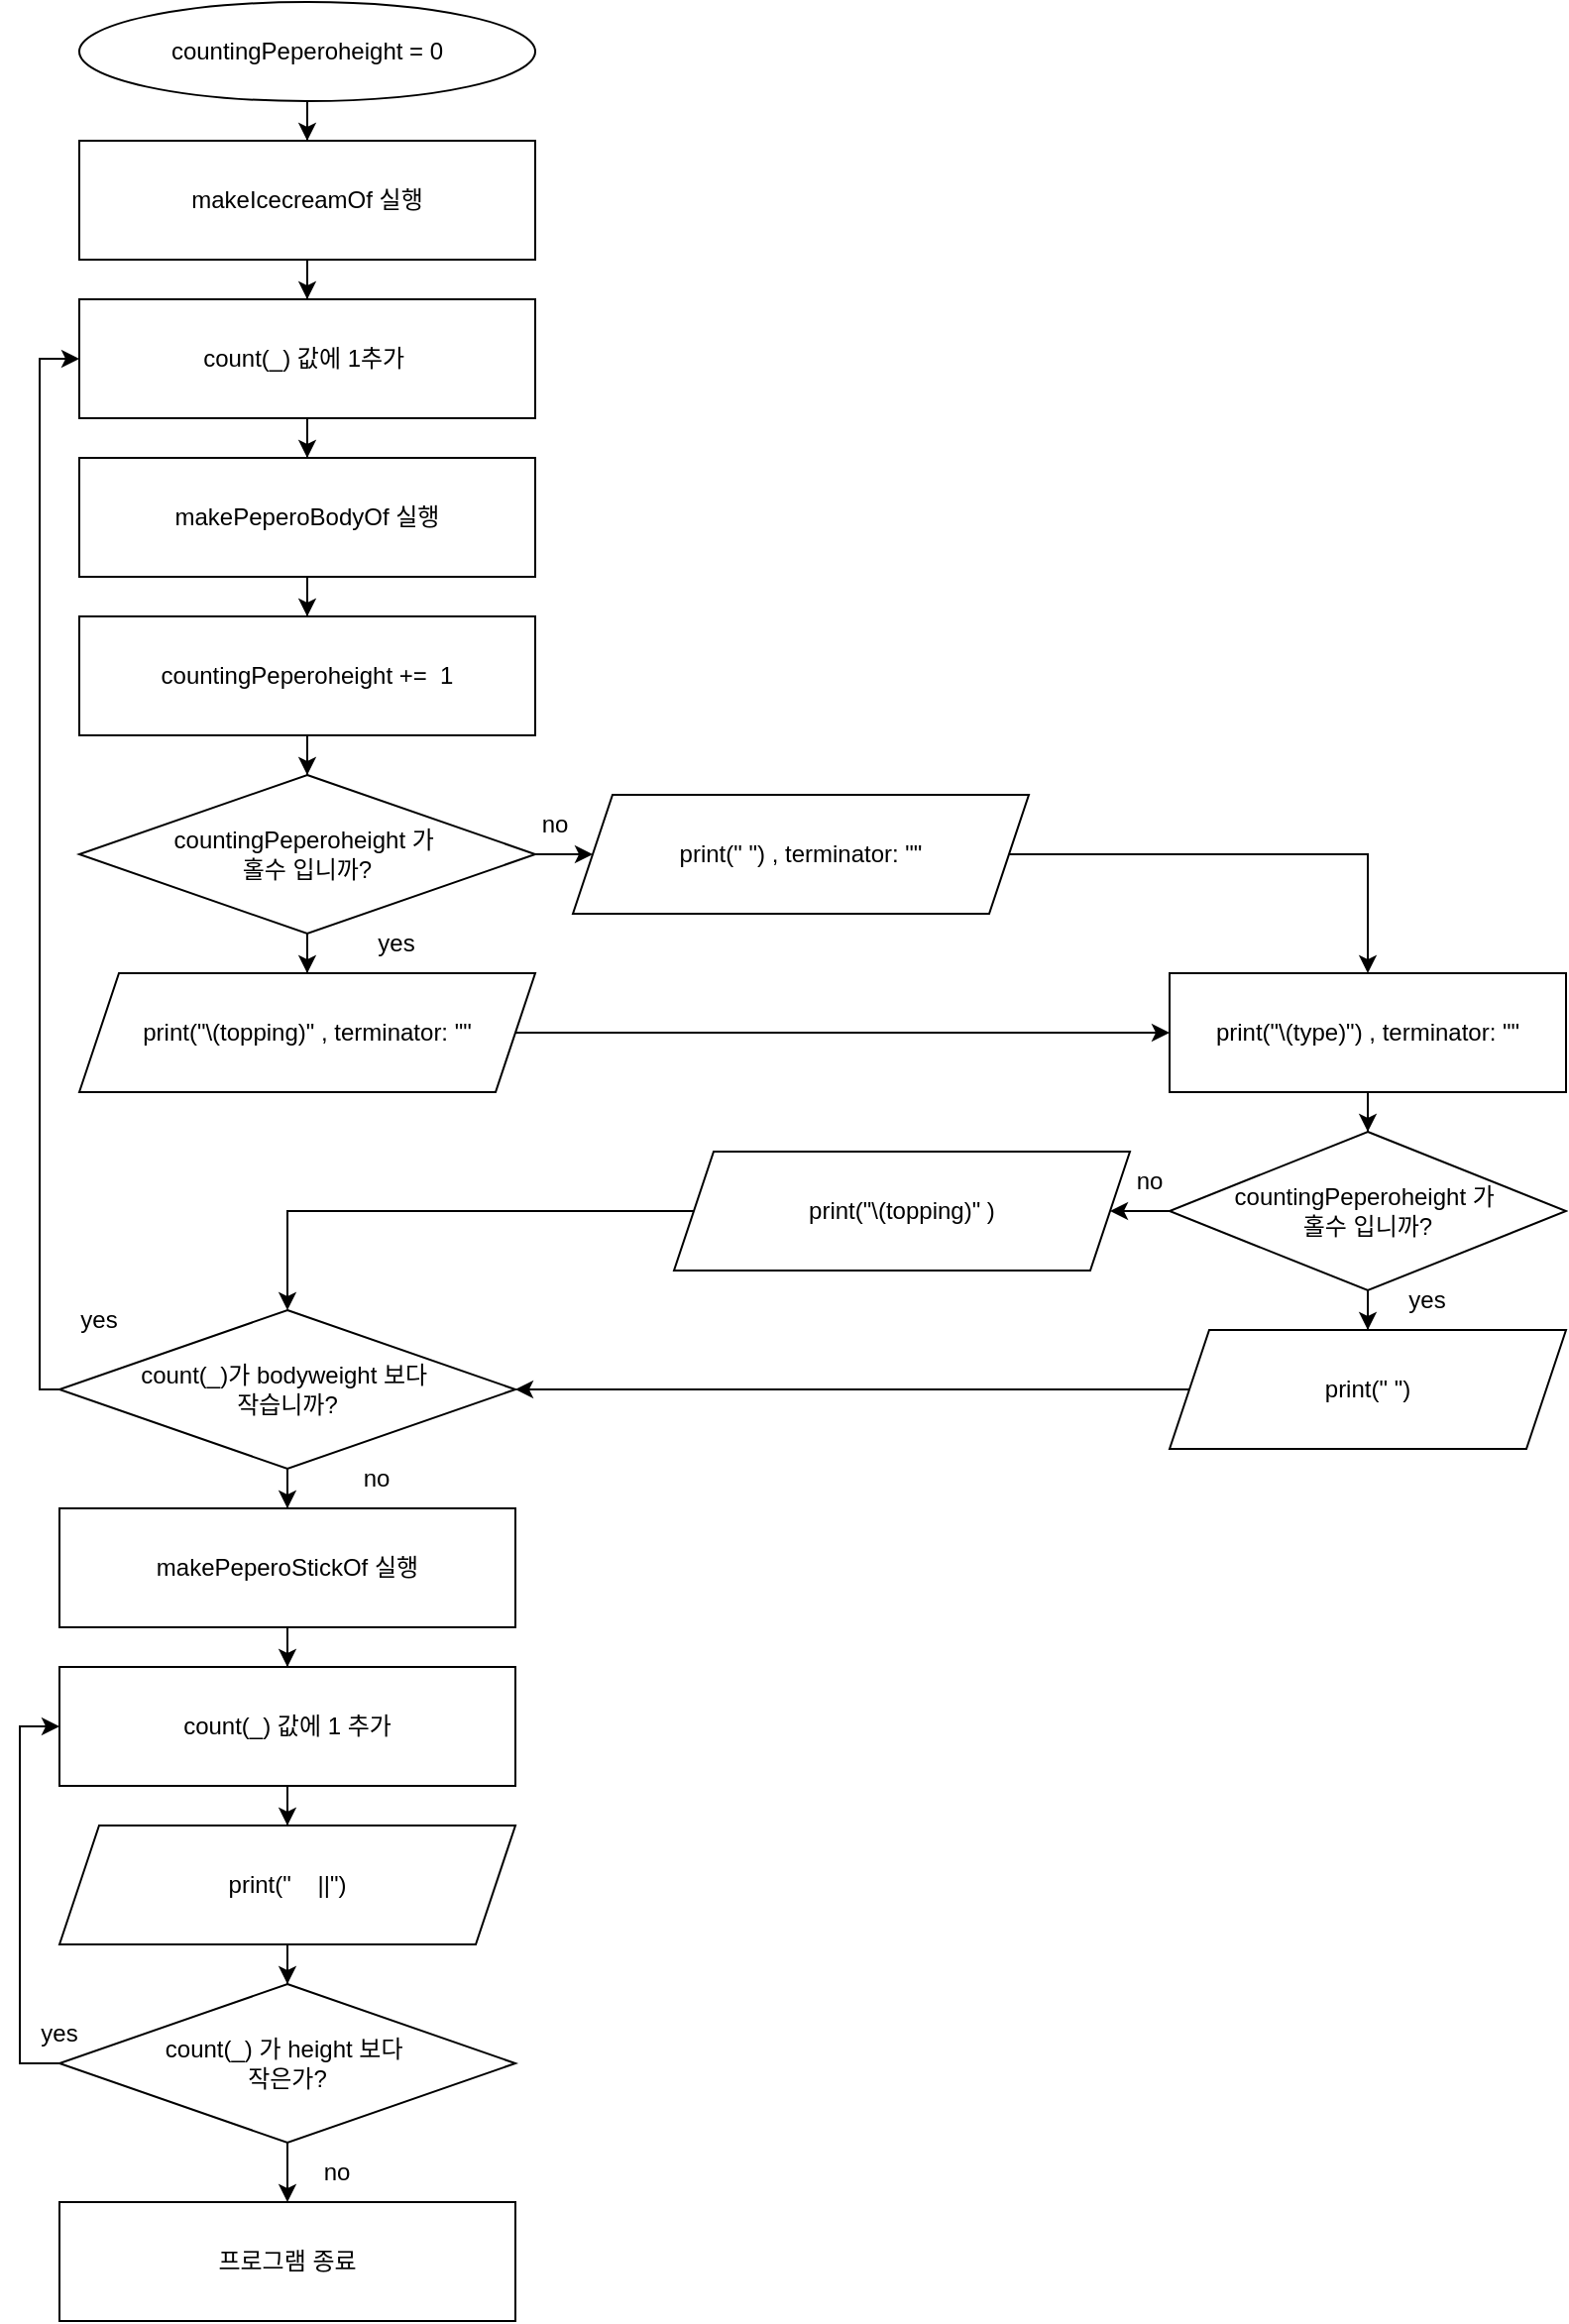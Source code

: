 <mxfile version="17.4.6" type="github">
  <diagram id="sYEqaUmIaJ6EkYhpUy6w" name="Page-1">
    <mxGraphModel dx="830" dy="574" grid="1" gridSize="10" guides="1" tooltips="1" connect="1" arrows="1" fold="1" page="1" pageScale="1" pageWidth="827" pageHeight="1169" math="0" shadow="0">
      <root>
        <mxCell id="0" />
        <mxCell id="1" parent="0" />
        <mxCell id="WH_KZMbTh99QJdh1wqXS-12" style="edgeStyle=orthogonalEdgeStyle;rounded=0;orthogonalLoop=1;jettySize=auto;html=1;entryX=0.5;entryY=0;entryDx=0;entryDy=0;" edge="1" parent="1" source="WH_KZMbTh99QJdh1wqXS-1" target="WH_KZMbTh99QJdh1wqXS-2">
          <mxGeometry relative="1" as="geometry" />
        </mxCell>
        <mxCell id="WH_KZMbTh99QJdh1wqXS-1" value="countingPeperoheight = 0" style="ellipse;whiteSpace=wrap;html=1;" vertex="1" parent="1">
          <mxGeometry x="50" y="10" width="230" height="50" as="geometry" />
        </mxCell>
        <mxCell id="WH_KZMbTh99QJdh1wqXS-13" style="edgeStyle=orthogonalEdgeStyle;rounded=0;orthogonalLoop=1;jettySize=auto;html=1;" edge="1" parent="1" source="WH_KZMbTh99QJdh1wqXS-2" target="WH_KZMbTh99QJdh1wqXS-4">
          <mxGeometry relative="1" as="geometry" />
        </mxCell>
        <mxCell id="WH_KZMbTh99QJdh1wqXS-2" value="makeIcecreamOf 실행" style="rounded=0;whiteSpace=wrap;html=1;" vertex="1" parent="1">
          <mxGeometry x="50" y="80" width="230" height="60" as="geometry" />
        </mxCell>
        <mxCell id="WH_KZMbTh99QJdh1wqXS-9" value="" style="edgeStyle=orthogonalEdgeStyle;rounded=0;orthogonalLoop=1;jettySize=auto;html=1;" edge="1" parent="1" source="WH_KZMbTh99QJdh1wqXS-4" target="WH_KZMbTh99QJdh1wqXS-8">
          <mxGeometry relative="1" as="geometry" />
        </mxCell>
        <mxCell id="WH_KZMbTh99QJdh1wqXS-4" value="count(_) 값에 1추가&amp;nbsp;" style="rounded=0;whiteSpace=wrap;html=1;" vertex="1" parent="1">
          <mxGeometry x="50" y="160" width="230" height="60" as="geometry" />
        </mxCell>
        <mxCell id="WH_KZMbTh99QJdh1wqXS-15" style="edgeStyle=orthogonalEdgeStyle;rounded=0;orthogonalLoop=1;jettySize=auto;html=1;" edge="1" parent="1" source="WH_KZMbTh99QJdh1wqXS-6" target="WH_KZMbTh99QJdh1wqXS-10">
          <mxGeometry relative="1" as="geometry" />
        </mxCell>
        <mxCell id="WH_KZMbTh99QJdh1wqXS-6" value="&lt;span&gt;countingPeperoheight += &amp;nbsp;1&lt;/span&gt;" style="rounded=0;whiteSpace=wrap;html=1;" vertex="1" parent="1">
          <mxGeometry x="50" y="320" width="230" height="60" as="geometry" />
        </mxCell>
        <mxCell id="WH_KZMbTh99QJdh1wqXS-14" style="edgeStyle=orthogonalEdgeStyle;rounded=0;orthogonalLoop=1;jettySize=auto;html=1;" edge="1" parent="1" source="WH_KZMbTh99QJdh1wqXS-8" target="WH_KZMbTh99QJdh1wqXS-6">
          <mxGeometry relative="1" as="geometry" />
        </mxCell>
        <mxCell id="WH_KZMbTh99QJdh1wqXS-8" value="makePeperoBodyOf 실행" style="rounded=0;whiteSpace=wrap;html=1;" vertex="1" parent="1">
          <mxGeometry x="50" y="240" width="230" height="60" as="geometry" />
        </mxCell>
        <mxCell id="WH_KZMbTh99QJdh1wqXS-16" style="edgeStyle=orthogonalEdgeStyle;rounded=0;orthogonalLoop=1;jettySize=auto;html=1;entryX=0.5;entryY=0;entryDx=0;entryDy=0;" edge="1" parent="1" source="WH_KZMbTh99QJdh1wqXS-10" target="WH_KZMbTh99QJdh1wqXS-11">
          <mxGeometry relative="1" as="geometry" />
        </mxCell>
        <mxCell id="WH_KZMbTh99QJdh1wqXS-18" style="edgeStyle=orthogonalEdgeStyle;rounded=0;orthogonalLoop=1;jettySize=auto;html=1;" edge="1" parent="1" source="WH_KZMbTh99QJdh1wqXS-10" target="WH_KZMbTh99QJdh1wqXS-17">
          <mxGeometry relative="1" as="geometry" />
        </mxCell>
        <mxCell id="WH_KZMbTh99QJdh1wqXS-10" value="&lt;span&gt;countingPeperoheight 가&amp;nbsp;&lt;br&gt;홀수 입니까?&lt;br&gt;&lt;/span&gt;" style="rhombus;whiteSpace=wrap;html=1;" vertex="1" parent="1">
          <mxGeometry x="50" y="400" width="230" height="80" as="geometry" />
        </mxCell>
        <mxCell id="WH_KZMbTh99QJdh1wqXS-23" style="edgeStyle=orthogonalEdgeStyle;rounded=0;orthogonalLoop=1;jettySize=auto;html=1;" edge="1" parent="1" source="WH_KZMbTh99QJdh1wqXS-11" target="WH_KZMbTh99QJdh1wqXS-22">
          <mxGeometry relative="1" as="geometry" />
        </mxCell>
        <mxCell id="WH_KZMbTh99QJdh1wqXS-11" value="print(&quot;\(topping)&quot; , terminator: &quot;&quot;" style="shape=parallelogram;perimeter=parallelogramPerimeter;whiteSpace=wrap;html=1;fixedSize=1;" vertex="1" parent="1">
          <mxGeometry x="50" y="500" width="230" height="60" as="geometry" />
        </mxCell>
        <mxCell id="WH_KZMbTh99QJdh1wqXS-24" style="edgeStyle=orthogonalEdgeStyle;rounded=0;orthogonalLoop=1;jettySize=auto;html=1;" edge="1" parent="1" source="WH_KZMbTh99QJdh1wqXS-17" target="WH_KZMbTh99QJdh1wqXS-22">
          <mxGeometry relative="1" as="geometry">
            <mxPoint x="720.0" y="440" as="targetPoint" />
          </mxGeometry>
        </mxCell>
        <mxCell id="WH_KZMbTh99QJdh1wqXS-17" value="print(&quot; &quot;) , terminator: &quot;&quot;" style="shape=parallelogram;perimeter=parallelogramPerimeter;whiteSpace=wrap;html=1;fixedSize=1;" vertex="1" parent="1">
          <mxGeometry x="299" y="410" width="230" height="60" as="geometry" />
        </mxCell>
        <mxCell id="WH_KZMbTh99QJdh1wqXS-19" value="yes" style="text;html=1;strokeColor=none;fillColor=none;align=center;verticalAlign=middle;whiteSpace=wrap;rounded=0;" vertex="1" parent="1">
          <mxGeometry x="180" y="470" width="60" height="30" as="geometry" />
        </mxCell>
        <mxCell id="WH_KZMbTh99QJdh1wqXS-21" value="no" style="text;html=1;strokeColor=none;fillColor=none;align=center;verticalAlign=middle;whiteSpace=wrap;rounded=0;" vertex="1" parent="1">
          <mxGeometry x="260" y="410" width="60" height="30" as="geometry" />
        </mxCell>
        <mxCell id="WH_KZMbTh99QJdh1wqXS-27" style="edgeStyle=orthogonalEdgeStyle;rounded=0;orthogonalLoop=1;jettySize=auto;html=1;" edge="1" parent="1" source="WH_KZMbTh99QJdh1wqXS-22" target="WH_KZMbTh99QJdh1wqXS-25">
          <mxGeometry relative="1" as="geometry" />
        </mxCell>
        <mxCell id="WH_KZMbTh99QJdh1wqXS-22" value="print(&quot;\(type)&quot;) , terminator: &quot;&quot;" style="rounded=0;whiteSpace=wrap;html=1;" vertex="1" parent="1">
          <mxGeometry x="600" y="500" width="200" height="60" as="geometry" />
        </mxCell>
        <mxCell id="WH_KZMbTh99QJdh1wqXS-29" style="edgeStyle=orthogonalEdgeStyle;rounded=0;orthogonalLoop=1;jettySize=auto;html=1;entryX=0.5;entryY=0;entryDx=0;entryDy=0;" edge="1" parent="1" source="WH_KZMbTh99QJdh1wqXS-25" target="WH_KZMbTh99QJdh1wqXS-28">
          <mxGeometry relative="1" as="geometry" />
        </mxCell>
        <mxCell id="WH_KZMbTh99QJdh1wqXS-31" style="edgeStyle=orthogonalEdgeStyle;rounded=0;orthogonalLoop=1;jettySize=auto;html=1;entryX=1;entryY=0.5;entryDx=0;entryDy=0;" edge="1" parent="1" source="WH_KZMbTh99QJdh1wqXS-25" target="WH_KZMbTh99QJdh1wqXS-30">
          <mxGeometry relative="1" as="geometry" />
        </mxCell>
        <mxCell id="WH_KZMbTh99QJdh1wqXS-25" value="&lt;span&gt;countingPeperoheight 가&amp;nbsp;&lt;/span&gt;&lt;br&gt;&lt;span&gt;홀수 입니까?&lt;/span&gt;" style="rhombus;whiteSpace=wrap;html=1;" vertex="1" parent="1">
          <mxGeometry x="600" y="580" width="200" height="80" as="geometry" />
        </mxCell>
        <mxCell id="WH_KZMbTh99QJdh1wqXS-38" style="edgeStyle=orthogonalEdgeStyle;rounded=0;orthogonalLoop=1;jettySize=auto;html=1;entryX=1;entryY=0.5;entryDx=0;entryDy=0;" edge="1" parent="1" source="WH_KZMbTh99QJdh1wqXS-28" target="WH_KZMbTh99QJdh1wqXS-36">
          <mxGeometry relative="1" as="geometry" />
        </mxCell>
        <mxCell id="WH_KZMbTh99QJdh1wqXS-28" value="print(&quot; &quot;)" style="shape=parallelogram;perimeter=parallelogramPerimeter;whiteSpace=wrap;html=1;fixedSize=1;" vertex="1" parent="1">
          <mxGeometry x="600" y="680" width="200" height="60" as="geometry" />
        </mxCell>
        <mxCell id="WH_KZMbTh99QJdh1wqXS-39" style="edgeStyle=orthogonalEdgeStyle;rounded=0;orthogonalLoop=1;jettySize=auto;html=1;entryX=0.5;entryY=0;entryDx=0;entryDy=0;" edge="1" parent="1" source="WH_KZMbTh99QJdh1wqXS-30" target="WH_KZMbTh99QJdh1wqXS-36">
          <mxGeometry relative="1" as="geometry" />
        </mxCell>
        <mxCell id="WH_KZMbTh99QJdh1wqXS-30" value="print(&quot;\(topping)&quot; )" style="shape=parallelogram;perimeter=parallelogramPerimeter;whiteSpace=wrap;html=1;fixedSize=1;" vertex="1" parent="1">
          <mxGeometry x="350" y="590" width="230" height="60" as="geometry" />
        </mxCell>
        <mxCell id="WH_KZMbTh99QJdh1wqXS-33" value="yes" style="text;html=1;strokeColor=none;fillColor=none;align=center;verticalAlign=middle;whiteSpace=wrap;rounded=0;" vertex="1" parent="1">
          <mxGeometry x="700" y="650" width="60" height="30" as="geometry" />
        </mxCell>
        <mxCell id="WH_KZMbTh99QJdh1wqXS-35" value="no" style="text;html=1;strokeColor=none;fillColor=none;align=center;verticalAlign=middle;whiteSpace=wrap;rounded=0;" vertex="1" parent="1">
          <mxGeometry x="560" y="590" width="60" height="30" as="geometry" />
        </mxCell>
        <mxCell id="WH_KZMbTh99QJdh1wqXS-37" style="edgeStyle=orthogonalEdgeStyle;rounded=0;orthogonalLoop=1;jettySize=auto;html=1;entryX=0;entryY=0.5;entryDx=0;entryDy=0;" edge="1" parent="1" source="WH_KZMbTh99QJdh1wqXS-36" target="WH_KZMbTh99QJdh1wqXS-4">
          <mxGeometry relative="1" as="geometry">
            <mxPoint x="20" y="180" as="targetPoint" />
            <Array as="points">
              <mxPoint x="30" y="710" />
              <mxPoint x="30" y="190" />
            </Array>
          </mxGeometry>
        </mxCell>
        <mxCell id="WH_KZMbTh99QJdh1wqXS-44" style="edgeStyle=orthogonalEdgeStyle;rounded=0;orthogonalLoop=1;jettySize=auto;html=1;entryX=0.5;entryY=0;entryDx=0;entryDy=0;" edge="1" parent="1" source="WH_KZMbTh99QJdh1wqXS-36" target="WH_KZMbTh99QJdh1wqXS-43">
          <mxGeometry relative="1" as="geometry" />
        </mxCell>
        <mxCell id="WH_KZMbTh99QJdh1wqXS-36" value="&lt;span&gt;count(_)가&amp;nbsp;bodyweight 보다&amp;nbsp;&lt;br&gt;작습니까?&lt;br&gt;&lt;/span&gt;" style="rhombus;whiteSpace=wrap;html=1;" vertex="1" parent="1">
          <mxGeometry x="40" y="670" width="230" height="80" as="geometry" />
        </mxCell>
        <mxCell id="WH_KZMbTh99QJdh1wqXS-40" value="yes" style="text;html=1;strokeColor=none;fillColor=none;align=center;verticalAlign=middle;whiteSpace=wrap;rounded=0;" vertex="1" parent="1">
          <mxGeometry x="30" y="660" width="60" height="30" as="geometry" />
        </mxCell>
        <mxCell id="WH_KZMbTh99QJdh1wqXS-42" value="no" style="text;html=1;strokeColor=none;fillColor=none;align=center;verticalAlign=middle;whiteSpace=wrap;rounded=0;" vertex="1" parent="1">
          <mxGeometry x="170" y="740" width="60" height="30" as="geometry" />
        </mxCell>
        <mxCell id="WH_KZMbTh99QJdh1wqXS-56" style="edgeStyle=orthogonalEdgeStyle;rounded=0;orthogonalLoop=1;jettySize=auto;html=1;entryX=0.5;entryY=0;entryDx=0;entryDy=0;" edge="1" parent="1" source="WH_KZMbTh99QJdh1wqXS-43" target="WH_KZMbTh99QJdh1wqXS-45">
          <mxGeometry relative="1" as="geometry" />
        </mxCell>
        <mxCell id="WH_KZMbTh99QJdh1wqXS-43" value="makePeperoStickOf 실행" style="rounded=0;whiteSpace=wrap;html=1;" vertex="1" parent="1">
          <mxGeometry x="40" y="770" width="230" height="60" as="geometry" />
        </mxCell>
        <mxCell id="WH_KZMbTh99QJdh1wqXS-57" style="edgeStyle=orthogonalEdgeStyle;rounded=0;orthogonalLoop=1;jettySize=auto;html=1;entryX=0.5;entryY=0;entryDx=0;entryDy=0;" edge="1" parent="1" source="WH_KZMbTh99QJdh1wqXS-45" target="WH_KZMbTh99QJdh1wqXS-48">
          <mxGeometry relative="1" as="geometry" />
        </mxCell>
        <mxCell id="WH_KZMbTh99QJdh1wqXS-45" value="count(_) 값에 1 추가" style="rounded=0;whiteSpace=wrap;html=1;" vertex="1" parent="1">
          <mxGeometry x="40" y="850" width="230" height="60" as="geometry" />
        </mxCell>
        <mxCell id="WH_KZMbTh99QJdh1wqXS-58" style="edgeStyle=orthogonalEdgeStyle;rounded=0;orthogonalLoop=1;jettySize=auto;html=1;entryX=0.5;entryY=0;entryDx=0;entryDy=0;" edge="1" parent="1" source="WH_KZMbTh99QJdh1wqXS-48" target="WH_KZMbTh99QJdh1wqXS-49">
          <mxGeometry relative="1" as="geometry" />
        </mxCell>
        <mxCell id="WH_KZMbTh99QJdh1wqXS-48" value="print(&quot; &amp;nbsp; &amp;nbsp;||&quot;)" style="shape=parallelogram;perimeter=parallelogramPerimeter;whiteSpace=wrap;html=1;fixedSize=1;" vertex="1" parent="1">
          <mxGeometry x="40" y="930" width="230" height="60" as="geometry" />
        </mxCell>
        <mxCell id="WH_KZMbTh99QJdh1wqXS-51" style="edgeStyle=orthogonalEdgeStyle;rounded=0;orthogonalLoop=1;jettySize=auto;html=1;entryX=0;entryY=0.5;entryDx=0;entryDy=0;" edge="1" parent="1" source="WH_KZMbTh99QJdh1wqXS-49" target="WH_KZMbTh99QJdh1wqXS-45">
          <mxGeometry relative="1" as="geometry">
            <Array as="points">
              <mxPoint x="20" y="1050" />
              <mxPoint x="20" y="880" />
            </Array>
          </mxGeometry>
        </mxCell>
        <mxCell id="WH_KZMbTh99QJdh1wqXS-55" style="edgeStyle=orthogonalEdgeStyle;rounded=0;orthogonalLoop=1;jettySize=auto;html=1;" edge="1" parent="1" source="WH_KZMbTh99QJdh1wqXS-49">
          <mxGeometry relative="1" as="geometry">
            <mxPoint x="155" y="1120.0" as="targetPoint" />
          </mxGeometry>
        </mxCell>
        <mxCell id="WH_KZMbTh99QJdh1wqXS-49" value="count(_) 가 height 보다&amp;nbsp;&lt;br&gt;작은가?&lt;br&gt;&lt;span style=&quot;white-space: pre&quot;&gt;&lt;/span&gt;" style="rhombus;whiteSpace=wrap;html=1;" vertex="1" parent="1">
          <mxGeometry x="40" y="1010" width="230" height="80" as="geometry" />
        </mxCell>
        <mxCell id="WH_KZMbTh99QJdh1wqXS-52" value="no" style="text;html=1;strokeColor=none;fillColor=none;align=center;verticalAlign=middle;whiteSpace=wrap;rounded=0;" vertex="1" parent="1">
          <mxGeometry x="150" y="1090" width="60" height="30" as="geometry" />
        </mxCell>
        <mxCell id="WH_KZMbTh99QJdh1wqXS-53" value="yes" style="text;html=1;strokeColor=none;fillColor=none;align=center;verticalAlign=middle;whiteSpace=wrap;rounded=0;" vertex="1" parent="1">
          <mxGeometry x="10" y="1020" width="60" height="30" as="geometry" />
        </mxCell>
        <mxCell id="WH_KZMbTh99QJdh1wqXS-54" value="프로그램 종료" style="rounded=0;whiteSpace=wrap;html=1;" vertex="1" parent="1">
          <mxGeometry x="40" y="1120" width="230" height="60" as="geometry" />
        </mxCell>
      </root>
    </mxGraphModel>
  </diagram>
</mxfile>

